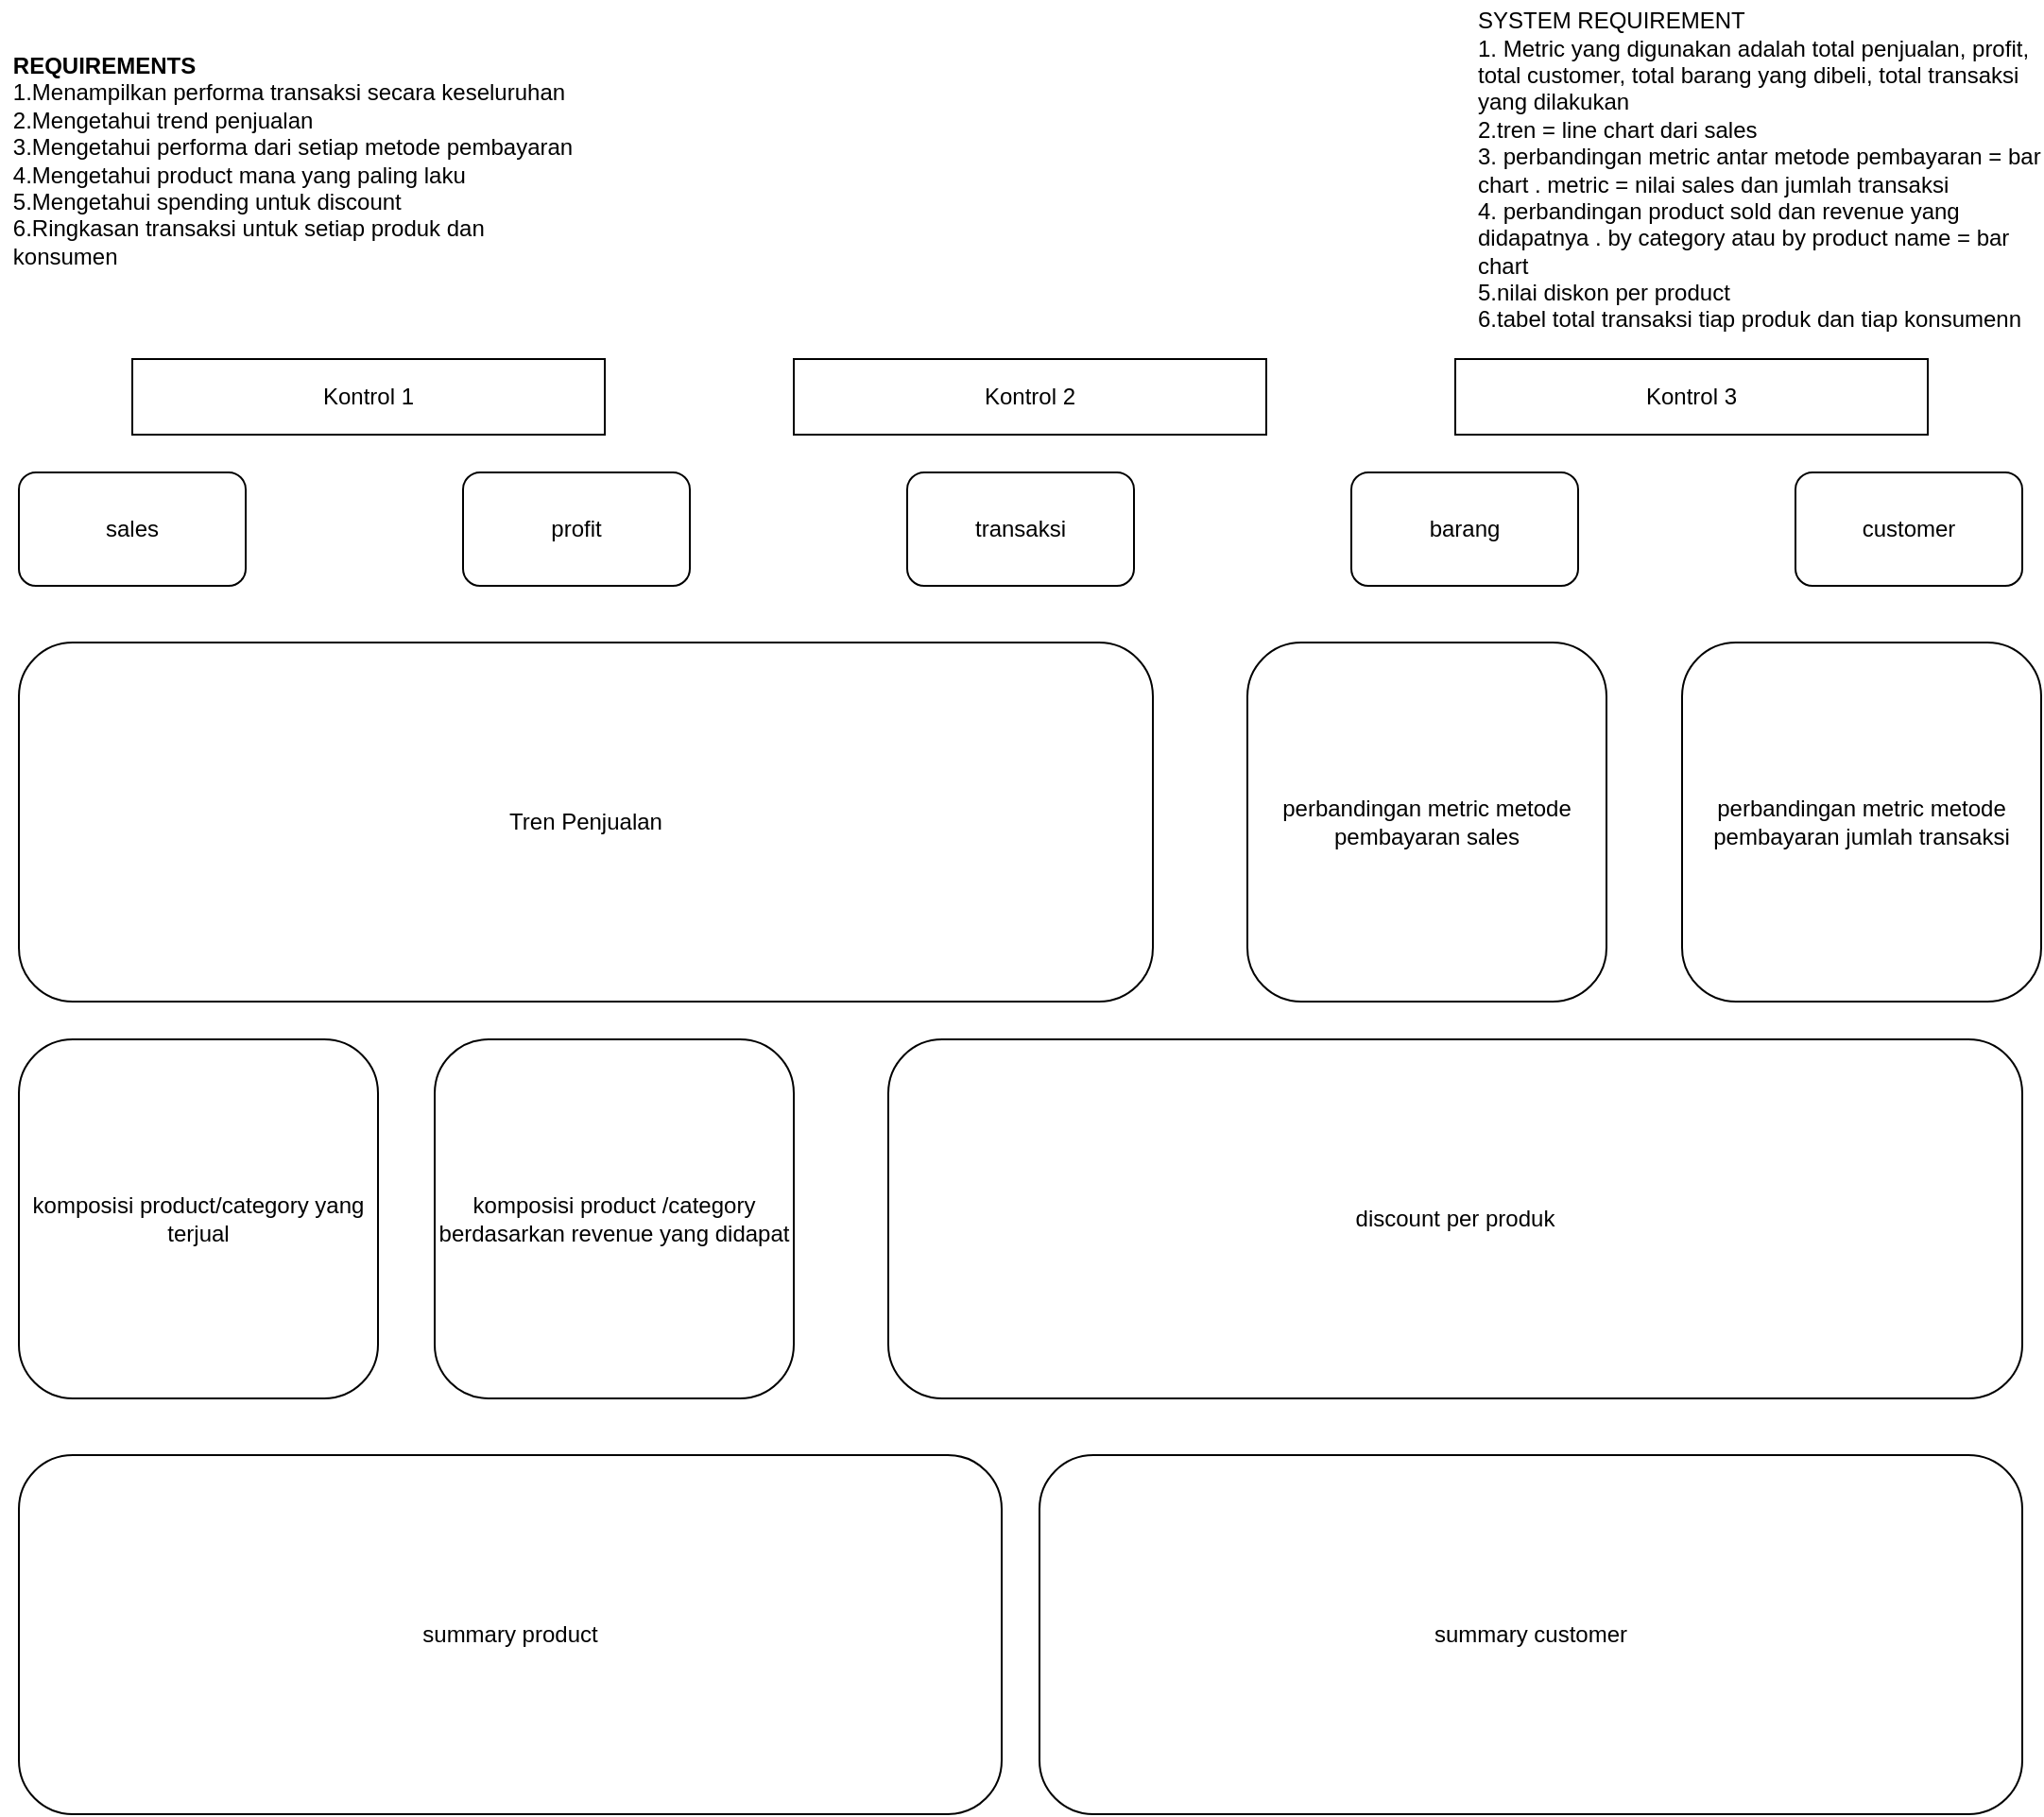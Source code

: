 <mxfile version="23.0.2" type="device">
  <diagram name="Page-1" id="RPR_vgfx-XrzNlnIbNYg">
    <mxGraphModel dx="2316" dy="2356" grid="1" gridSize="10" guides="1" tooltips="1" connect="1" arrows="1" fold="1" page="1" pageScale="1" pageWidth="1100" pageHeight="850" math="0" shadow="0">
      <root>
        <mxCell id="0" />
        <mxCell id="1" parent="0" />
        <mxCell id="v4bip-bz8EmeWLOC1X9s-2" value="&lt;div style=&quot;text-align: justify;&quot;&gt;&lt;b&gt;REQUIREMENTS&lt;/b&gt;&lt;/div&gt;&lt;div style=&quot;text-align: justify;&quot;&gt;1.Menampilkan performa transaksi secara keseluruhan&lt;/div&gt;&lt;div style=&quot;text-align: justify;&quot;&gt;2.Mengetahui trend penjualan&lt;/div&gt;&lt;div style=&quot;text-align: justify;&quot;&gt;3.Mengetahui performa dari setiap metode pembayaran&lt;/div&gt;&lt;div style=&quot;text-align: justify;&quot;&gt;4.Mengetahui product mana yang paling laku&lt;/div&gt;&lt;div style=&quot;text-align: justify;&quot;&gt;5.Mengetahui spending untuk discount&lt;/div&gt;&lt;div style=&quot;text-align: justify;&quot;&gt;6.Ringkasan transaksi untuk setiap produk dan&lt;/div&gt;&lt;div style=&quot;text-align: justify;&quot;&gt;konsumen&lt;/div&gt;" style="text;html=1;strokeColor=none;fillColor=none;align=center;verticalAlign=middle;whiteSpace=wrap;rounded=0;" parent="1" vertex="1">
          <mxGeometry x="-1090" y="-1680" width="310" height="150" as="geometry" />
        </mxCell>
        <mxCell id="v4bip-bz8EmeWLOC1X9s-4" value="SYSTEM REQUIREMENT&amp;nbsp;&lt;br&gt;1. Metric yang digunakan adalah total penjualan, profit, total customer, total barang yang dibeli, total transaksi yang dilakukan&lt;br&gt;2.tren = line chart dari sales&lt;br&gt;3. perbandingan metric antar metode pembayaran = bar chart . metric = nilai sales dan jumlah transaksi&lt;br&gt;4. perbandingan product sold dan revenue yang didapatnya . by category atau by product name = bar chart&lt;br&gt;5.nilai diskon per product&lt;br&gt;6.tabel total transaksi tiap produk dan tiap konsumenn" style="text;html=1;strokeColor=none;fillColor=none;align=left;verticalAlign=middle;whiteSpace=wrap;rounded=0;labelPosition=center;verticalLabelPosition=middle;" parent="1" vertex="1">
          <mxGeometry x="-310" y="-1690" width="300" height="180" as="geometry" />
        </mxCell>
        <mxCell id="1J90uPFelO6u6bb-csYD-1" value="sales" style="rounded=1;whiteSpace=wrap;html=1;" vertex="1" parent="1">
          <mxGeometry x="-1080" y="-1440" width="120" height="60" as="geometry" />
        </mxCell>
        <mxCell id="1J90uPFelO6u6bb-csYD-6" value="profit" style="rounded=1;whiteSpace=wrap;html=1;" vertex="1" parent="1">
          <mxGeometry x="-845" y="-1440" width="120" height="60" as="geometry" />
        </mxCell>
        <mxCell id="1J90uPFelO6u6bb-csYD-7" value="transaksi" style="rounded=1;whiteSpace=wrap;html=1;" vertex="1" parent="1">
          <mxGeometry x="-610" y="-1440" width="120" height="60" as="geometry" />
        </mxCell>
        <mxCell id="1J90uPFelO6u6bb-csYD-8" value="barang" style="rounded=1;whiteSpace=wrap;html=1;" vertex="1" parent="1">
          <mxGeometry x="-375" y="-1440" width="120" height="60" as="geometry" />
        </mxCell>
        <mxCell id="1J90uPFelO6u6bb-csYD-9" value="customer" style="rounded=1;whiteSpace=wrap;html=1;" vertex="1" parent="1">
          <mxGeometry x="-140" y="-1440" width="120" height="60" as="geometry" />
        </mxCell>
        <mxCell id="1J90uPFelO6u6bb-csYD-11" value="Tren Penjualan" style="rounded=1;whiteSpace=wrap;html=1;" vertex="1" parent="1">
          <mxGeometry x="-1080" y="-1350" width="600" height="190" as="geometry" />
        </mxCell>
        <mxCell id="1J90uPFelO6u6bb-csYD-15" value="perbandingan metric metode pembayaran jumlah transaksi" style="rounded=1;whiteSpace=wrap;html=1;" vertex="1" parent="1">
          <mxGeometry x="-200" y="-1350" width="190" height="190" as="geometry" />
        </mxCell>
        <mxCell id="1J90uPFelO6u6bb-csYD-16" value="perbandingan metric metode pembayaran sales" style="rounded=1;whiteSpace=wrap;html=1;" vertex="1" parent="1">
          <mxGeometry x="-430" y="-1350" width="190" height="190" as="geometry" />
        </mxCell>
        <mxCell id="1J90uPFelO6u6bb-csYD-17" style="edgeStyle=orthogonalEdgeStyle;rounded=0;orthogonalLoop=1;jettySize=auto;html=1;exitX=0.5;exitY=1;exitDx=0;exitDy=0;" edge="1" parent="1" source="1J90uPFelO6u6bb-csYD-11" target="1J90uPFelO6u6bb-csYD-11">
          <mxGeometry relative="1" as="geometry" />
        </mxCell>
        <mxCell id="1J90uPFelO6u6bb-csYD-18" value="komposisi product/category yang terjual" style="rounded=1;whiteSpace=wrap;html=1;" vertex="1" parent="1">
          <mxGeometry x="-1080" y="-1140" width="190" height="190" as="geometry" />
        </mxCell>
        <mxCell id="1J90uPFelO6u6bb-csYD-19" value="komposisi product /category berdasarkan revenue yang didapat" style="rounded=1;whiteSpace=wrap;html=1;" vertex="1" parent="1">
          <mxGeometry x="-860" y="-1140" width="190" height="190" as="geometry" />
        </mxCell>
        <mxCell id="1J90uPFelO6u6bb-csYD-20" value="discount per produk" style="rounded=1;whiteSpace=wrap;html=1;" vertex="1" parent="1">
          <mxGeometry x="-620" y="-1140" width="600" height="190" as="geometry" />
        </mxCell>
        <mxCell id="1J90uPFelO6u6bb-csYD-22" value="summary customer" style="rounded=1;whiteSpace=wrap;html=1;" vertex="1" parent="1">
          <mxGeometry x="-540" y="-920" width="520" height="190" as="geometry" />
        </mxCell>
        <mxCell id="1J90uPFelO6u6bb-csYD-23" value="summary product" style="rounded=1;whiteSpace=wrap;html=1;" vertex="1" parent="1">
          <mxGeometry x="-1080" y="-920" width="520" height="190" as="geometry" />
        </mxCell>
        <mxCell id="1J90uPFelO6u6bb-csYD-25" value="Kontrol 1" style="rounded=0;whiteSpace=wrap;html=1;" vertex="1" parent="1">
          <mxGeometry x="-1020" y="-1500" width="250" height="40" as="geometry" />
        </mxCell>
        <mxCell id="1J90uPFelO6u6bb-csYD-26" value="Kontrol 2" style="rounded=0;whiteSpace=wrap;html=1;" vertex="1" parent="1">
          <mxGeometry x="-670" y="-1500" width="250" height="40" as="geometry" />
        </mxCell>
        <mxCell id="1J90uPFelO6u6bb-csYD-27" value="Kontrol 3" style="rounded=0;whiteSpace=wrap;html=1;" vertex="1" parent="1">
          <mxGeometry x="-320" y="-1500" width="250" height="40" as="geometry" />
        </mxCell>
      </root>
    </mxGraphModel>
  </diagram>
</mxfile>
